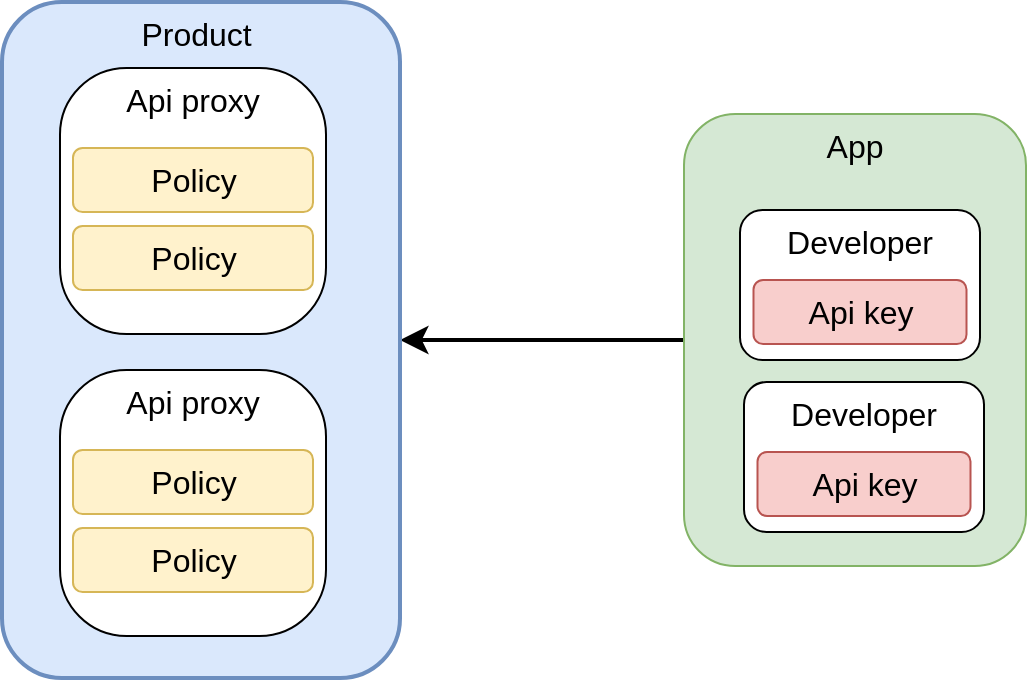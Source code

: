 <mxfile version="22.0.0" type="github">
  <diagram name="Page-1" id="HOvuosdeT9v5tkYRqVk3">
    <mxGraphModel dx="1042" dy="535" grid="0" gridSize="10" guides="1" tooltips="1" connect="1" arrows="1" fold="1" page="0" pageScale="1" pageWidth="827" pageHeight="1169" math="0" shadow="0">
      <root>
        <mxCell id="0" />
        <mxCell id="1" parent="0" />
        <mxCell id="2ciaOZCoj3dRZoLSagHL-5" style="edgeStyle=none;rounded=1;orthogonalLoop=1;jettySize=auto;html=1;entryX=1;entryY=0.5;entryDx=0;entryDy=0;fontSize=12;startSize=8;endSize=8;strokeWidth=2;" parent="1" source="2ciaOZCoj3dRZoLSagHL-4" target="2ciaOZCoj3dRZoLSagHL-2" edge="1">
          <mxGeometry relative="1" as="geometry" />
        </mxCell>
        <mxCell id="2ciaOZCoj3dRZoLSagHL-4" value="App" style="rounded=1;whiteSpace=wrap;html=1;fontSize=16;verticalAlign=top;fillColor=#d5e8d4;strokeColor=#82b366;" parent="1" vertex="1">
          <mxGeometry x="389" y="103" width="171" height="226" as="geometry" />
        </mxCell>
        <mxCell id="2ciaOZCoj3dRZoLSagHL-2" value="Product&amp;nbsp;" style="rounded=1;whiteSpace=wrap;html=1;fontSize=16;verticalAlign=top;fillColor=#dae8fc;strokeColor=#6c8ebf;strokeWidth=2;" parent="1" vertex="1">
          <mxGeometry x="48" y="47" width="199" height="338" as="geometry" />
        </mxCell>
        <mxCell id="XcDybMvGG41WEiG3jihm-2" value="" style="group" vertex="1" connectable="0" parent="1">
          <mxGeometry x="417" y="151" width="120" height="75" as="geometry" />
        </mxCell>
        <mxCell id="2ciaOZCoj3dRZoLSagHL-3" value="Developer" style="rounded=1;whiteSpace=wrap;html=1;fontSize=16;verticalAlign=top;" parent="XcDybMvGG41WEiG3jihm-2" vertex="1">
          <mxGeometry width="120" height="75" as="geometry" />
        </mxCell>
        <mxCell id="2ciaOZCoj3dRZoLSagHL-6" value="Api key" style="rounded=1;whiteSpace=wrap;html=1;fontSize=16;fillColor=#f8cecc;strokeColor=#b85450;" parent="XcDybMvGG41WEiG3jihm-2" vertex="1">
          <mxGeometry x="6.75" y="35" width="106.5" height="32" as="geometry" />
        </mxCell>
        <mxCell id="XcDybMvGG41WEiG3jihm-3" value="" style="group" vertex="1" connectable="0" parent="1">
          <mxGeometry x="419" y="237" width="120" height="75" as="geometry" />
        </mxCell>
        <mxCell id="XcDybMvGG41WEiG3jihm-4" value="Developer" style="rounded=1;whiteSpace=wrap;html=1;fontSize=16;verticalAlign=top;" vertex="1" parent="XcDybMvGG41WEiG3jihm-3">
          <mxGeometry width="120" height="75" as="geometry" />
        </mxCell>
        <mxCell id="XcDybMvGG41WEiG3jihm-5" value="Api key" style="rounded=1;whiteSpace=wrap;html=1;fontSize=16;fillColor=#f8cecc;strokeColor=#b85450;" vertex="1" parent="XcDybMvGG41WEiG3jihm-3">
          <mxGeometry x="6.75" y="35" width="106.5" height="32" as="geometry" />
        </mxCell>
        <mxCell id="XcDybMvGG41WEiG3jihm-9" value="" style="group;rounded=1;" vertex="1" connectable="0" parent="1">
          <mxGeometry x="77" y="80" width="133" height="133" as="geometry" />
        </mxCell>
        <mxCell id="2ciaOZCoj3dRZoLSagHL-1" value="Api proxy" style="rounded=1;whiteSpace=wrap;html=1;fontSize=16;arcSize=25;verticalAlign=top;" parent="XcDybMvGG41WEiG3jihm-9" vertex="1">
          <mxGeometry width="133" height="133" as="geometry" />
        </mxCell>
        <mxCell id="2ciaOZCoj3dRZoLSagHL-8" value="Policy" style="rounded=1;whiteSpace=wrap;html=1;fontSize=16;fillColor=#fff2cc;strokeColor=#d6b656;" parent="XcDybMvGG41WEiG3jihm-9" vertex="1">
          <mxGeometry x="6.5" y="40" width="120" height="32" as="geometry" />
        </mxCell>
        <mxCell id="XcDybMvGG41WEiG3jihm-1" value="Policy" style="rounded=1;whiteSpace=wrap;html=1;fontSize=16;fillColor=#fff2cc;strokeColor=#d6b656;" vertex="1" parent="XcDybMvGG41WEiG3jihm-9">
          <mxGeometry x="6.5" y="79" width="120" height="32" as="geometry" />
        </mxCell>
        <mxCell id="XcDybMvGG41WEiG3jihm-10" value="" style="group" vertex="1" connectable="0" parent="1">
          <mxGeometry x="77" y="231" width="133" height="133" as="geometry" />
        </mxCell>
        <mxCell id="XcDybMvGG41WEiG3jihm-6" value="Api proxy" style="rounded=1;whiteSpace=wrap;html=1;fontSize=16;arcSize=25;verticalAlign=top;" vertex="1" parent="XcDybMvGG41WEiG3jihm-10">
          <mxGeometry width="133" height="133" as="geometry" />
        </mxCell>
        <mxCell id="XcDybMvGG41WEiG3jihm-7" value="Policy" style="rounded=1;whiteSpace=wrap;html=1;fontSize=16;fillColor=#fff2cc;strokeColor=#d6b656;" vertex="1" parent="XcDybMvGG41WEiG3jihm-10">
          <mxGeometry x="6.5" y="40" width="120" height="32" as="geometry" />
        </mxCell>
        <mxCell id="XcDybMvGG41WEiG3jihm-8" value="Policy" style="rounded=1;whiteSpace=wrap;html=1;fontSize=16;fillColor=#fff2cc;strokeColor=#d6b656;" vertex="1" parent="XcDybMvGG41WEiG3jihm-10">
          <mxGeometry x="6.5" y="79" width="120" height="32" as="geometry" />
        </mxCell>
      </root>
    </mxGraphModel>
  </diagram>
</mxfile>
